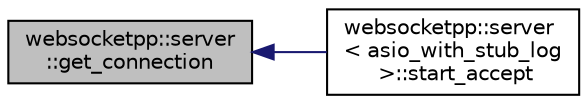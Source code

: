 digraph "websocketpp::server::get_connection"
{
  edge [fontname="Helvetica",fontsize="10",labelfontname="Helvetica",labelfontsize="10"];
  node [fontname="Helvetica",fontsize="10",shape=record];
  rankdir="LR";
  Node1 [label="websocketpp::server\l::get_connection",height=0.2,width=0.4,color="black", fillcolor="grey75", style="filled", fontcolor="black"];
  Node1 -> Node2 [dir="back",color="midnightblue",fontsize="10",style="solid"];
  Node2 [label="websocketpp::server\l\< asio_with_stub_log\l \>::start_accept",height=0.2,width=0.4,color="black", fillcolor="white", style="filled",URL="$classwebsocketpp_1_1server.html#a0204a7d444144f7ea5b8bbcf14689fc1",tooltip="Starts the server&#39;s async connection acceptance loop (exception free) "];
}
